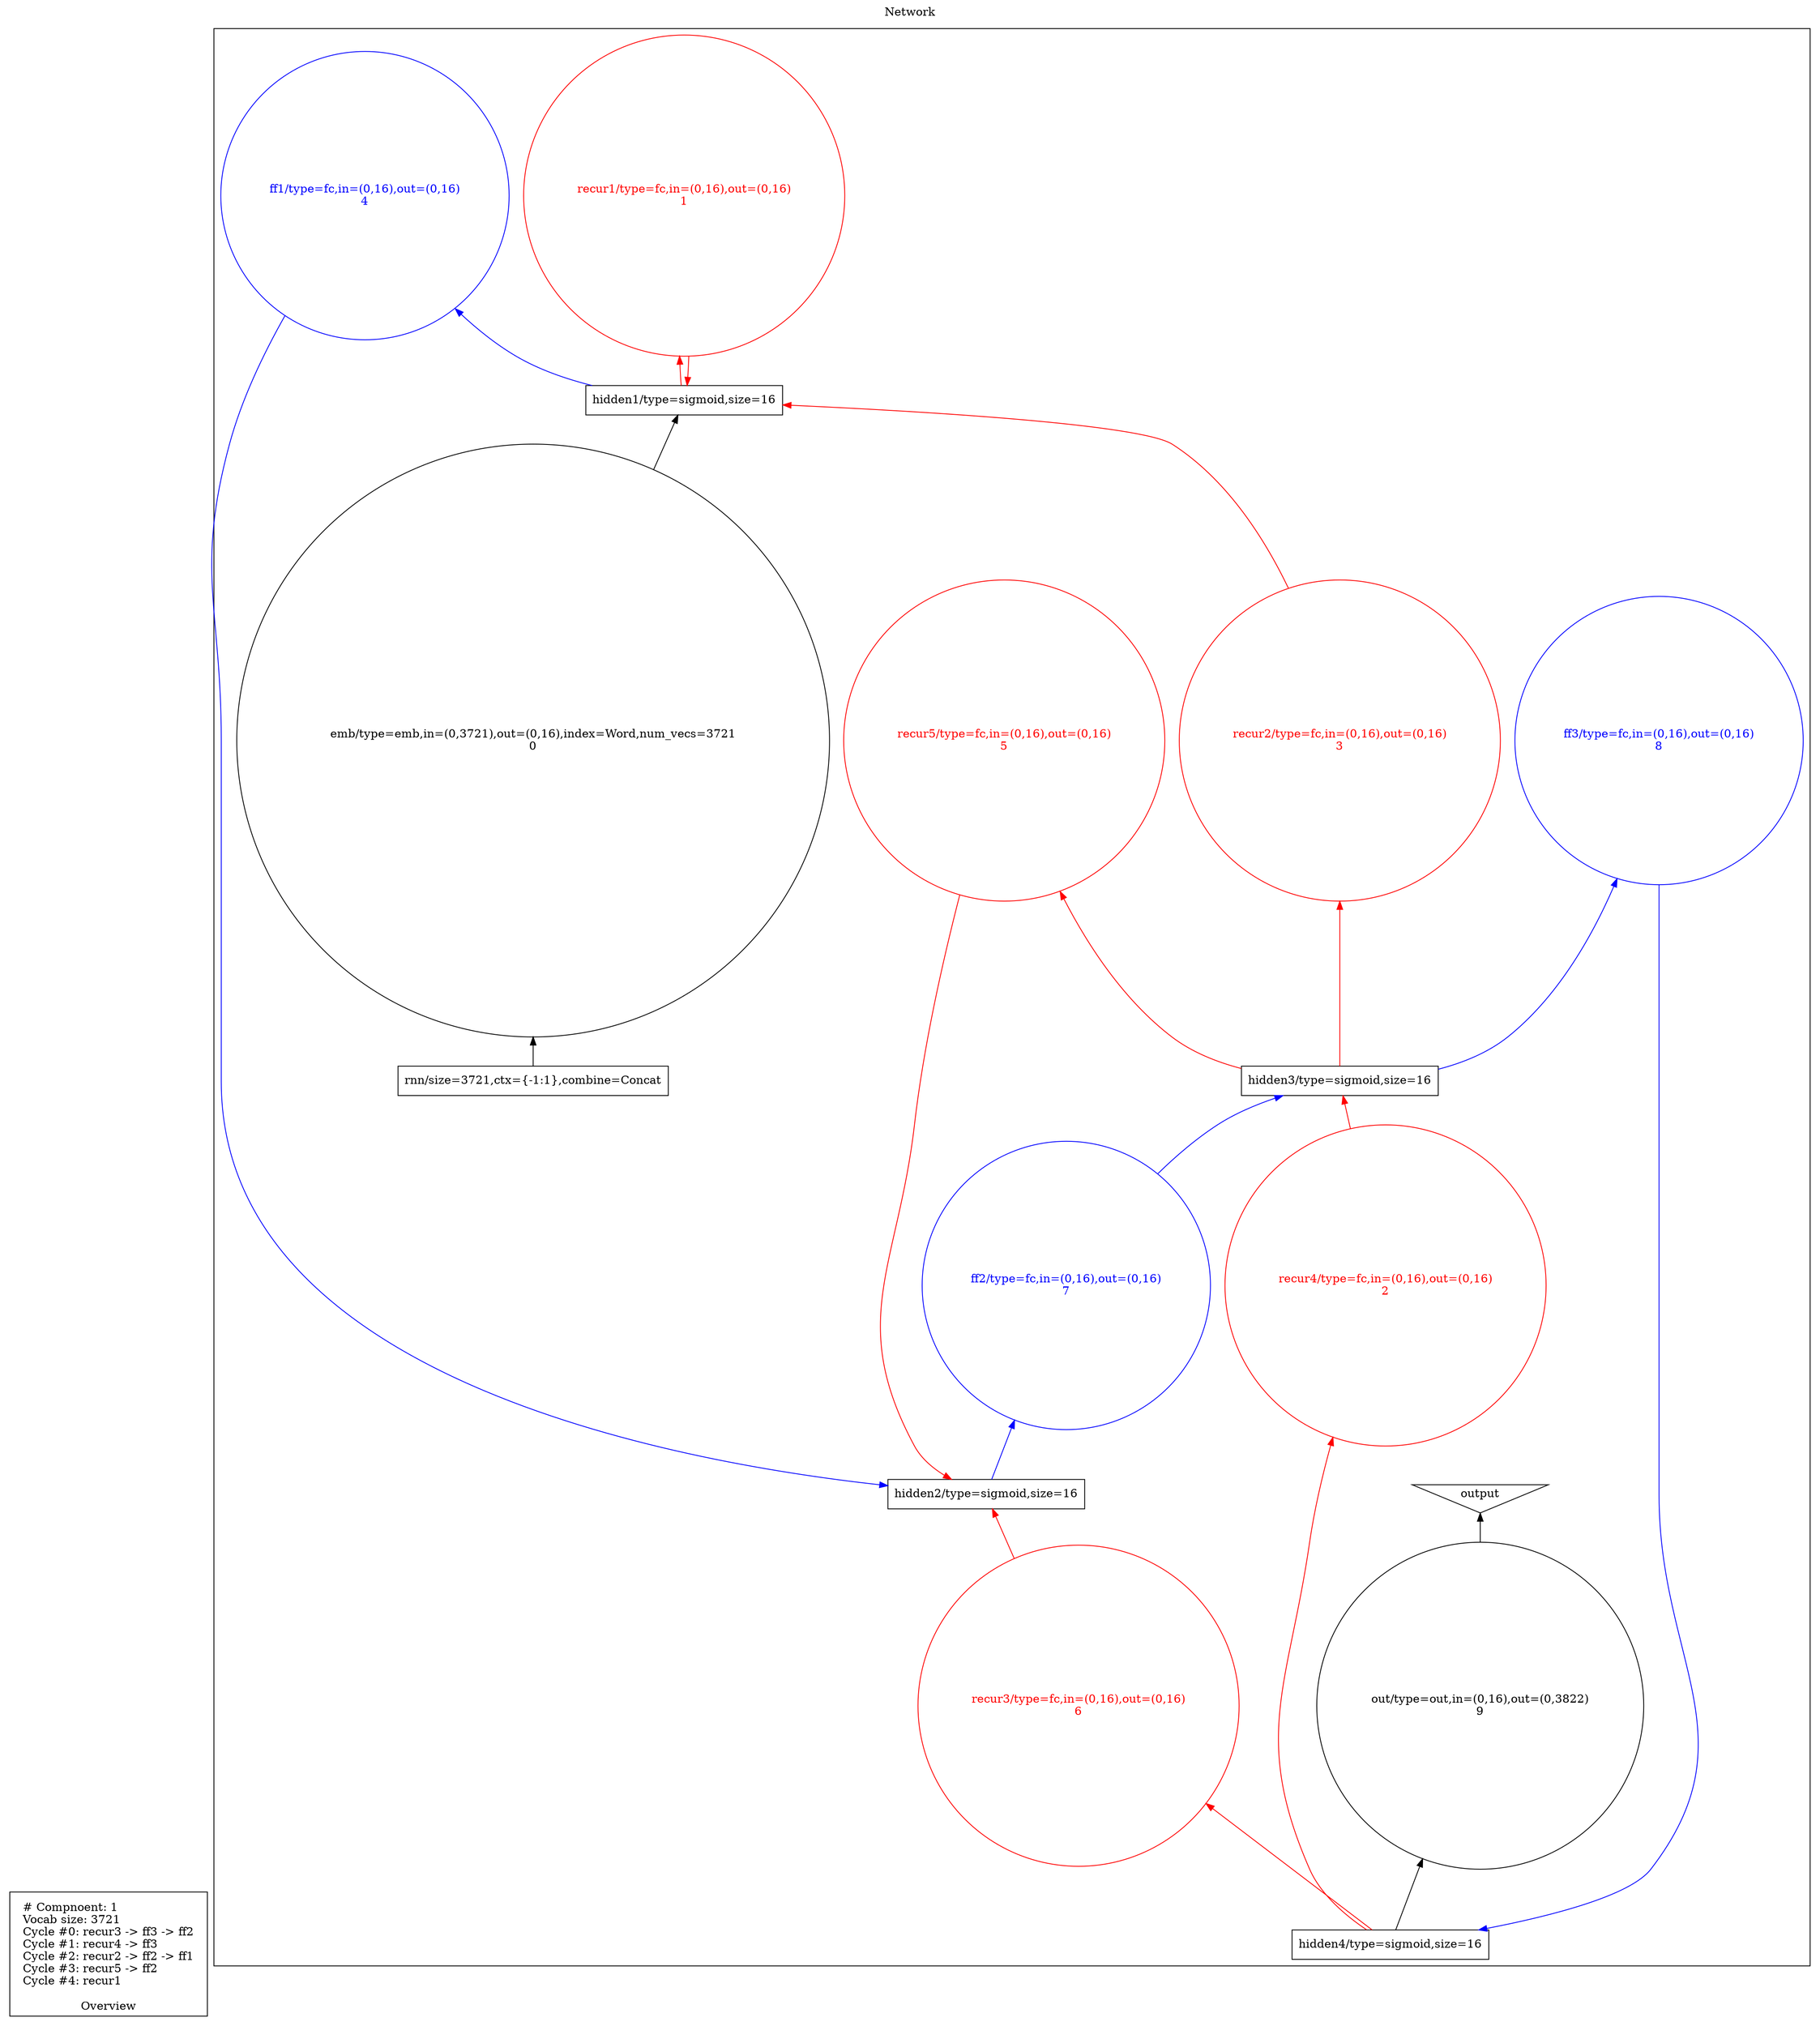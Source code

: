 digraph network {
  rankdir=BT;
  labelloc=t;
  label="Network";

  subgraph cluster_overview {
    label="Overview";
    node [shape=plaintext, style=solid];
    edge [style=invis];

    legend [label="# Compnoent: 1\lVocab size: 3721\lCycle #0: recur3 -> ff3 -> ff2\lCycle #1: recur4 -> ff3\lCycle #2: recur2 -> ff2 -> ff1\lCycle #3: recur5 -> ff2\lCycle #4: recur1\l"];
  }

  subgraph cluster_structure {
    label="";

    output [shape=triangle, orientation=180];
    node[shape=box,fixedsize=false];
    input_rnn [label="rnn/size=3721,ctx={-1:1},combine=Concat"];
    layer_rnn_hidden1 [label="hidden1/type=sigmoid,size=16"];
    layer_rnn_hidden2 [label="hidden2/type=sigmoid,size=16"];
    layer_rnn_hidden3 [label="hidden3/type=sigmoid,size=16"];
    layer_rnn_hidden4 [label="hidden4/type=sigmoid,size=16"];

    node[shape=circle];
    glue_rnn_emb [label="emb/type=emb,in=(0,3721),out=(0,16),index=Word,num_vecs=3721\n0"];
    input_rnn -> glue_rnn_emb [label=""];
    glue_rnn_emb -> layer_rnn_hidden1 [label=""];

    node[color=blue,fontcolor=blue];
    edge[color=blue];
    glue_rnn_ff1 [label="ff1/type=fc,in=(0,16),out=(0,16)\n4"];
    layer_rnn_hidden1 -> glue_rnn_ff1 [label=""];
    glue_rnn_ff1 -> layer_rnn_hidden2 [label=""];
    node[color=black,fontcolor=black];
    edge[color=black];

    node[color=blue,fontcolor=blue];
    edge[color=blue];
    glue_rnn_ff2 [label="ff2/type=fc,in=(0,16),out=(0,16)\n7"];
    layer_rnn_hidden2 -> glue_rnn_ff2 [label=""];
    glue_rnn_ff2 -> layer_rnn_hidden3 [label=""];
    node[color=black,fontcolor=black];
    edge[color=black];

    node[color=blue,fontcolor=blue];
    edge[color=blue];
    glue_rnn_ff3 [label="ff3/type=fc,in=(0,16),out=(0,16)\n8"];
    layer_rnn_hidden3 -> glue_rnn_ff3 [label=""];
    glue_rnn_ff3 -> layer_rnn_hidden4 [label=""];
    node[color=black,fontcolor=black];
    edge[color=black];

    node[color=red,fontcolor=red];
    edge[color=red];
    glue_rnn_recur1 [label="recur1/type=fc,in=(0,16),out=(0,16)\n1"];
    layer_rnn_hidden1 -> glue_rnn_recur1 [label=""];
    glue_rnn_recur1 -> layer_rnn_hidden1 [label=""];
    node[color=black,fontcolor=black];
    edge[color=black];

    node[color=red,fontcolor=red];
    edge[color=red];
    glue_rnn_recur2 [label="recur2/type=fc,in=(0,16),out=(0,16)\n3"];
    layer_rnn_hidden3 -> glue_rnn_recur2 [label=""];
    glue_rnn_recur2 -> layer_rnn_hidden1 [label=""];
    node[color=black,fontcolor=black];
    edge[color=black];

    node[color=red,fontcolor=red];
    edge[color=red];
    glue_rnn_recur3 [label="recur3/type=fc,in=(0,16),out=(0,16)\n6"];
    layer_rnn_hidden4 -> glue_rnn_recur3 [label=""];
    glue_rnn_recur3 -> layer_rnn_hidden2 [label=""];
    node[color=black,fontcolor=black];
    edge[color=black];

    node[color=red,fontcolor=red];
    edge[color=red];
    glue_rnn_recur4 [label="recur4/type=fc,in=(0,16),out=(0,16)\n2"];
    layer_rnn_hidden4 -> glue_rnn_recur4 [label=""];
    glue_rnn_recur4 -> layer_rnn_hidden3 [label=""];
    node[color=black,fontcolor=black];
    edge[color=black];

    node[color=red,fontcolor=red];
    edge[color=red];
    glue_rnn_recur5 [label="recur5/type=fc,in=(0,16),out=(0,16)\n5"];
    layer_rnn_hidden3 -> glue_rnn_recur5 [label=""];
    glue_rnn_recur5 -> layer_rnn_hidden2 [label=""];
    node[color=black,fontcolor=black];
    edge[color=black];

    glue_rnn_out [label="out/type=out,in=(0,16),out=(0,3822)\n9"];
    layer_rnn_hidden4 -> glue_rnn_out [label=""];
    glue_rnn_out -> output [label=""];


    { rank=same; input_rnn; }
  }
}
